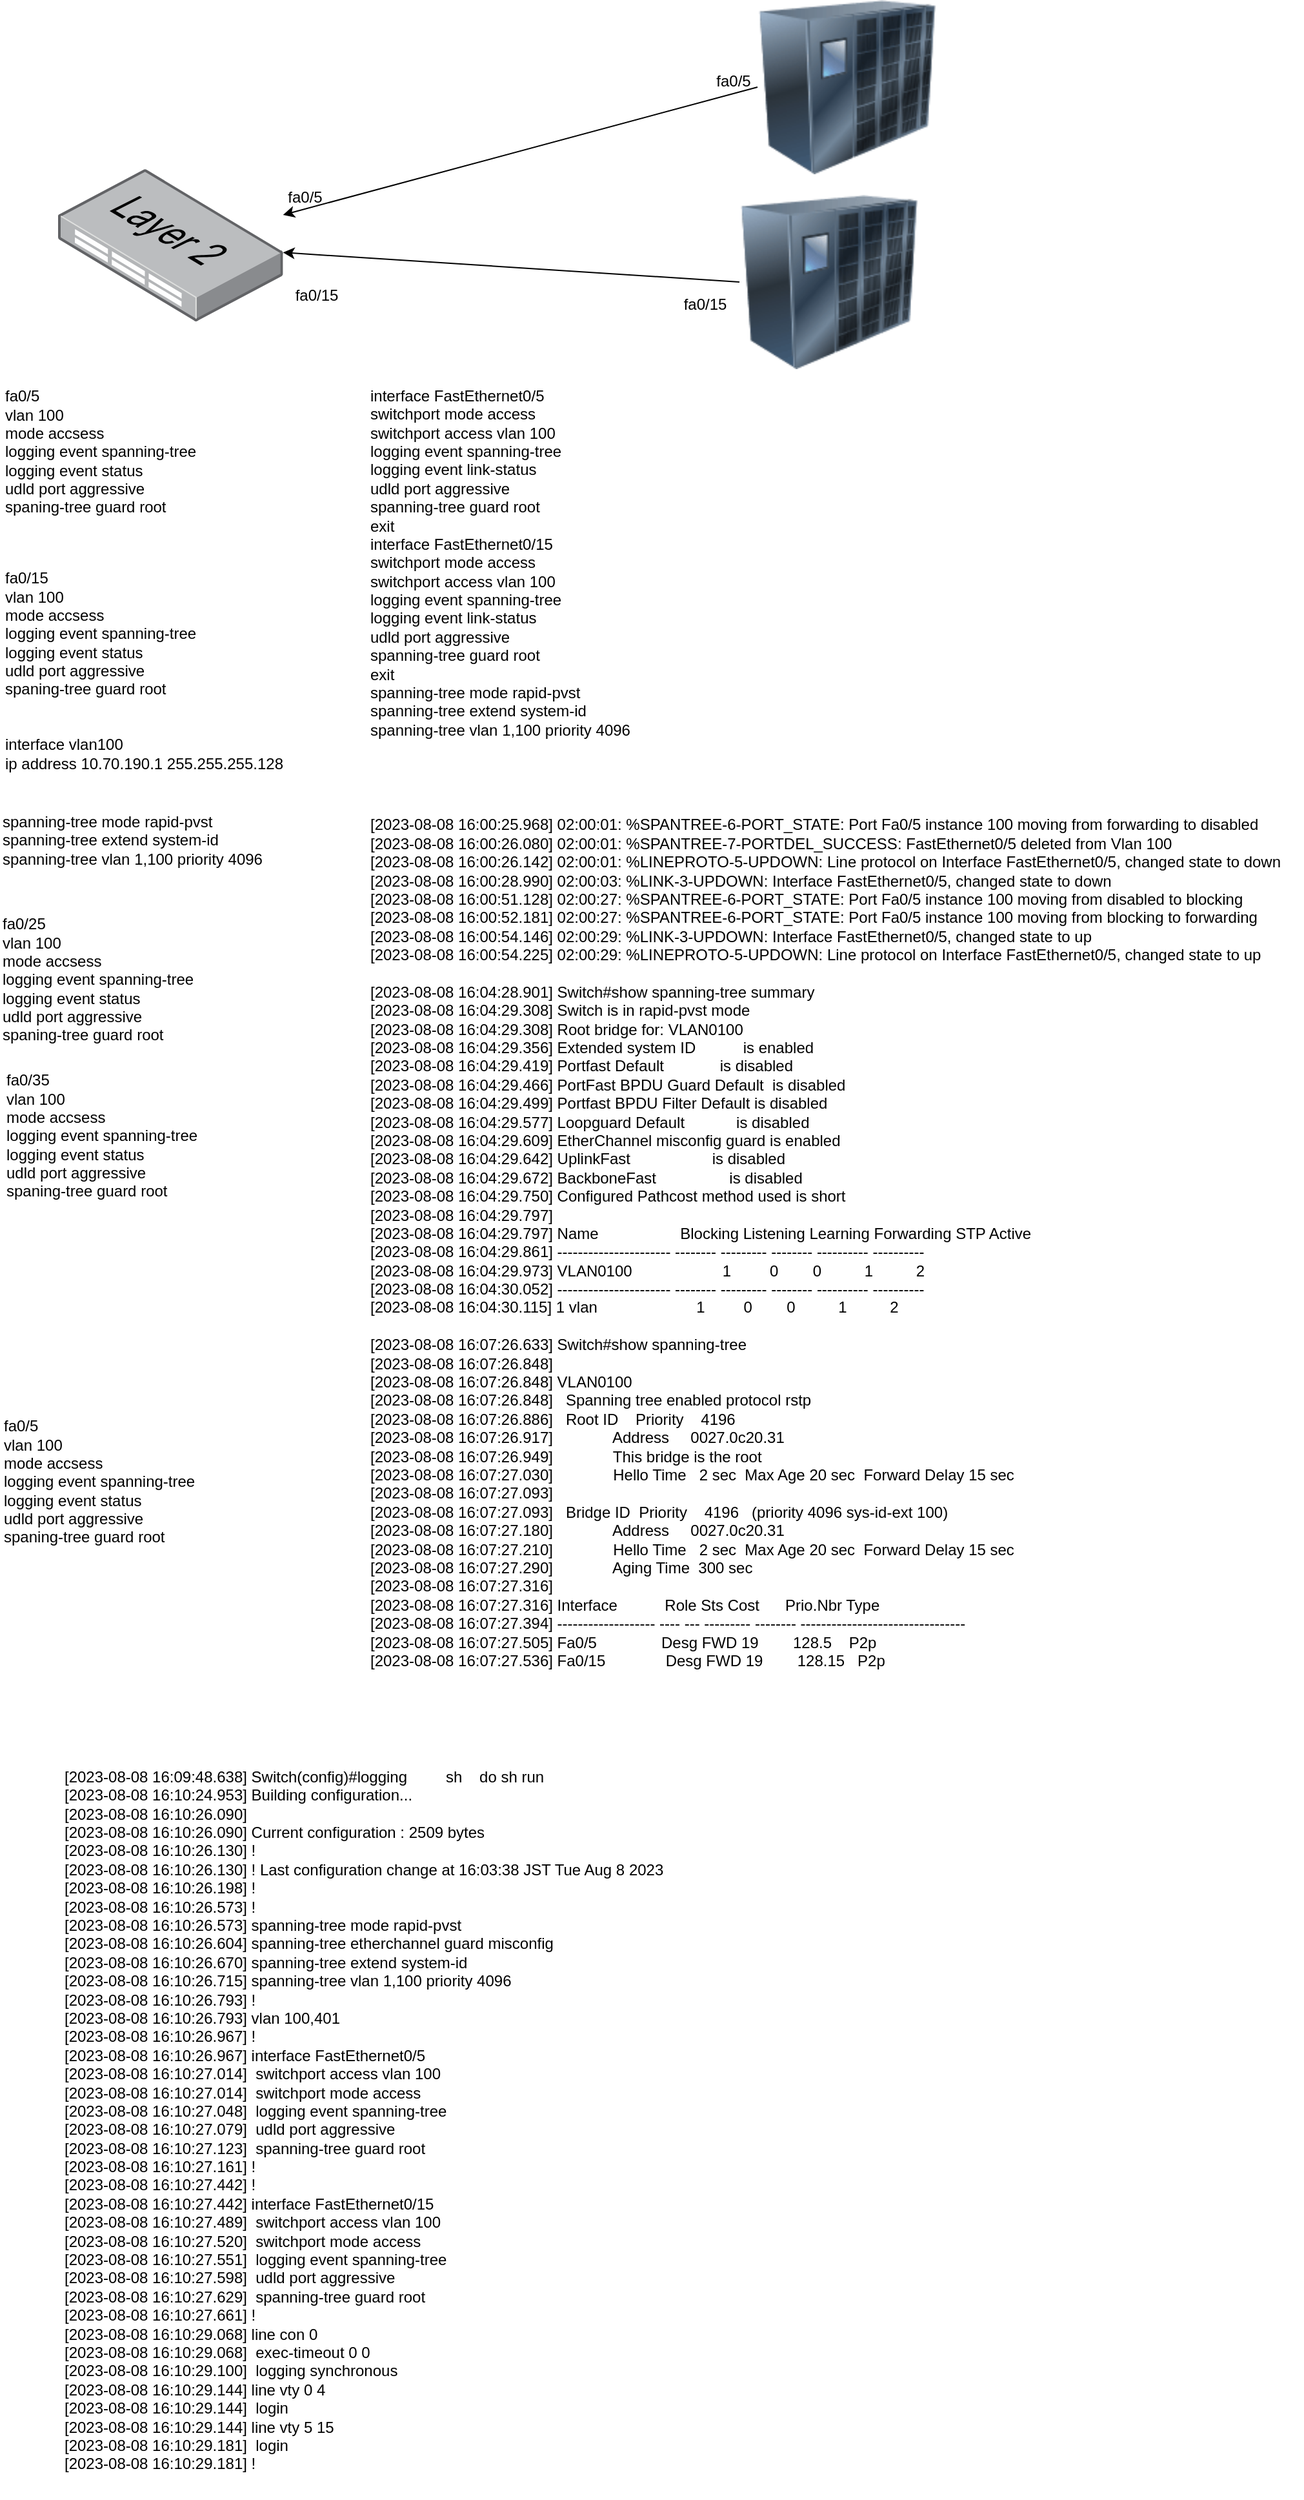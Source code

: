 <mxfile version="21.6.6" type="github">
  <diagram name="ページ1" id="oNyxpO08OiyF5CEFqEO7">
    <mxGraphModel dx="2074" dy="1058" grid="0" gridSize="10" guides="1" tooltips="1" connect="1" arrows="1" fold="1" page="1" pageScale="1" pageWidth="827" pageHeight="1169" math="0" shadow="0">
      <root>
        <mxCell id="0" />
        <mxCell id="1" parent="0" />
        <mxCell id="rc_pYtMj7Cxb_ZD59GfT-1" value="" style="image;points=[];aspect=fixed;html=1;align=center;shadow=0;dashed=0;image=img/lib/allied_telesis/switch/Switch_48_port_L2.svg;" parent="1" vertex="1">
          <mxGeometry x="101" y="148" width="174.32" height="118" as="geometry" />
        </mxCell>
        <mxCell id="rc_pYtMj7Cxb_ZD59GfT-4" value="fa0/5" style="text;html=1;align=center;verticalAlign=middle;resizable=0;points=[];autosize=1;strokeColor=none;fillColor=none;" parent="1" vertex="1">
          <mxGeometry x="269" y="157" width="45" height="26" as="geometry" />
        </mxCell>
        <mxCell id="rc_pYtMj7Cxb_ZD59GfT-5" value="fa0/5" style="text;html=1;align=center;verticalAlign=middle;resizable=0;points=[];autosize=1;strokeColor=none;fillColor=none;" parent="1" vertex="1">
          <mxGeometry x="601" y="67" width="45" height="26" as="geometry" />
        </mxCell>
        <mxCell id="rc_pYtMj7Cxb_ZD59GfT-6" value="fa0/15" style="text;html=1;align=center;verticalAlign=middle;resizable=0;points=[];autosize=1;strokeColor=none;fillColor=none;" parent="1" vertex="1">
          <mxGeometry x="576" y="240" width="51" height="26" as="geometry" />
        </mxCell>
        <mxCell id="rc_pYtMj7Cxb_ZD59GfT-7" value="fa0/15" style="text;html=1;align=center;verticalAlign=middle;resizable=0;points=[];autosize=1;strokeColor=none;fillColor=none;" parent="1" vertex="1">
          <mxGeometry x="275.32" y="233" width="51" height="26" as="geometry" />
        </mxCell>
        <mxCell id="AWA5ZTeRcKUN1QfWkaL_-2" style="rounded=0;orthogonalLoop=1;jettySize=auto;html=1;exitX=0;exitY=0.5;exitDx=0;exitDy=0;" parent="1" source="rc_pYtMj7Cxb_ZD59GfT-8" target="rc_pYtMj7Cxb_ZD59GfT-1" edge="1">
          <mxGeometry relative="1" as="geometry" />
        </mxCell>
        <mxCell id="rc_pYtMj7Cxb_ZD59GfT-8" value="" style="image;html=1;image=img/lib/clip_art/networking/UPS_128x128.png" parent="1" vertex="1">
          <mxGeometry x="643" y="17" width="139" height="135" as="geometry" />
        </mxCell>
        <mxCell id="rc_pYtMj7Cxb_ZD59GfT-9" value="fa0/5&lt;br&gt;vlan 100&lt;br&gt;mode accsess&lt;br&gt;logging event spanning-tree&lt;br&gt;logging event status&lt;br&gt;udld port aggressive&lt;br&gt;spaning-tree guard root&lt;br&gt;" style="text;html=1;align=left;verticalAlign=middle;resizable=0;points=[];autosize=1;strokeColor=none;fillColor=none;" parent="1" vertex="1">
          <mxGeometry x="58" y="310" width="166" height="113" as="geometry" />
        </mxCell>
        <mxCell id="rc_pYtMj7Cxb_ZD59GfT-10" value="fa0/15&lt;br&gt;vlan 100&lt;br&gt;mode accsess&lt;br&gt;logging event spanning-tree&lt;br&gt;logging event status&lt;br&gt;udld port aggressive&lt;br&gt;spaning-tree guard root" style="text;html=1;align=left;verticalAlign=middle;resizable=0;points=[];autosize=1;strokeColor=none;fillColor=none;" parent="1" vertex="1">
          <mxGeometry x="58" y="451" width="166" height="113" as="geometry" />
        </mxCell>
        <mxCell id="rc_pYtMj7Cxb_ZD59GfT-12" value="interface vlan100&lt;br&gt;ip address 10.70.190.1 255.255.255.128" style="text;html=1;align=left;verticalAlign=middle;resizable=0;points=[];autosize=1;strokeColor=none;fillColor=none;" parent="1" vertex="1">
          <mxGeometry x="58" y="580" width="234" height="41" as="geometry" />
        </mxCell>
        <mxCell id="rc_pYtMj7Cxb_ZD59GfT-13" value="spanning-tree mode rapid-pvst&lt;br&gt;spanning-tree extend system-id&lt;br&gt;spanning-tree vlan 1,100 priority 4096" style="text;html=1;align=left;verticalAlign=middle;resizable=0;points=[];autosize=1;strokeColor=none;fillColor=none;" parent="1" vertex="1">
          <mxGeometry x="56.32" y="640" width="219" height="55" as="geometry" />
        </mxCell>
        <mxCell id="rc_pYtMj7Cxb_ZD59GfT-14" value="fa0/25&lt;br&gt;vlan 100&lt;br&gt;mode accsess&lt;br&gt;logging event spanning-tree&lt;br&gt;logging event status&lt;br&gt;udld port aggressive&lt;br&gt;spaning-tree guard root" style="text;html=1;align=left;verticalAlign=middle;resizable=0;points=[];autosize=1;strokeColor=none;fillColor=none;" parent="1" vertex="1">
          <mxGeometry x="56.32" y="719" width="166" height="113" as="geometry" />
        </mxCell>
        <mxCell id="rc_pYtMj7Cxb_ZD59GfT-15" value="fa0/5&lt;br&gt;vlan 100&lt;br&gt;mode accsess&lt;br&gt;logging event spanning-tree&lt;br&gt;logging event status&lt;br&gt;udld port aggressive&lt;br&gt;spaning-tree guard root&lt;br&gt;" style="text;html=1;align=left;verticalAlign=middle;resizable=0;points=[];autosize=1;strokeColor=none;fillColor=none;" parent="1" vertex="1">
          <mxGeometry x="57.16" y="1108" width="166" height="113" as="geometry" />
        </mxCell>
        <mxCell id="rc_pYtMj7Cxb_ZD59GfT-16" value="fa0/35&lt;br&gt;vlan 100&lt;br&gt;mode accsess&lt;br&gt;logging event spanning-tree&lt;br&gt;logging event status&lt;br&gt;udld port aggressive&lt;br&gt;spaning-tree guard root" style="text;html=1;align=left;verticalAlign=middle;resizable=0;points=[];autosize=1;strokeColor=none;fillColor=none;" parent="1" vertex="1">
          <mxGeometry x="58.84" y="840" width="166" height="113" as="geometry" />
        </mxCell>
        <mxCell id="rc_pYtMj7Cxb_ZD59GfT-19" value="&lt;div&gt;interface FastEthernet0/5&lt;/div&gt;&lt;div&gt;switchport mode access&lt;/div&gt;&lt;div&gt;switchport access vlan 100&lt;/div&gt;&lt;div&gt;logging event spanning-tree&lt;/div&gt;&lt;div&gt;logging event link-status&lt;/div&gt;&lt;div&gt;udld port aggressive&lt;/div&gt;&lt;div&gt;spanning-tree guard root&lt;/div&gt;&lt;div&gt;exit&lt;/div&gt;&lt;div&gt;interface FastEthernet0/15&lt;/div&gt;&lt;div&gt;switchport mode access&lt;/div&gt;&lt;div&gt;switchport access vlan 100&lt;/div&gt;&lt;div&gt;logging event spanning-tree&lt;/div&gt;&lt;div&gt;logging event link-status&lt;/div&gt;&lt;div&gt;udld port aggressive&lt;/div&gt;&lt;div&gt;spanning-tree guard root&lt;/div&gt;&lt;div&gt;exit&lt;/div&gt;&lt;div&gt;spanning-tree mode rapid-pvst&lt;/div&gt;&lt;div&gt;spanning-tree extend system-id&lt;/div&gt;&lt;div&gt;spanning-tree vlan 1,100 priority 4096&lt;/div&gt;" style="text;html=1;align=left;verticalAlign=middle;resizable=0;points=[];autosize=1;strokeColor=none;fillColor=none;" parent="1" vertex="1">
          <mxGeometry x="341" y="310" width="219" height="285" as="geometry" />
        </mxCell>
        <mxCell id="AWA5ZTeRcKUN1QfWkaL_-3" style="rounded=0;orthogonalLoop=1;jettySize=auto;html=1;exitX=0;exitY=0.5;exitDx=0;exitDy=0;" parent="1" source="AWA5ZTeRcKUN1QfWkaL_-1" target="rc_pYtMj7Cxb_ZD59GfT-1" edge="1">
          <mxGeometry relative="1" as="geometry" />
        </mxCell>
        <mxCell id="AWA5ZTeRcKUN1QfWkaL_-1" value="" style="image;html=1;image=img/lib/clip_art/networking/UPS_128x128.png" parent="1" vertex="1">
          <mxGeometry x="629" y="168" width="139" height="135" as="geometry" />
        </mxCell>
        <mxCell id="nC0fyLkb2TrGNXtTHal--1" value="&lt;div&gt;[2023-08-08 16:00:25.968] 02:00:01: %SPANTREE-6-PORT_STATE: Port Fa0/5 instance 100 moving from forwarding to disabled&lt;/div&gt;&lt;div&gt;[2023-08-08 16:00:26.080] 02:00:01: %SPANTREE-7-PORTDEL_SUCCESS: FastEthernet0/5 deleted from Vlan 100&lt;/div&gt;&lt;div&gt;[2023-08-08 16:00:26.142] 02:00:01: %LINEPROTO-5-UPDOWN: Line protocol on Interface FastEthernet0/5, changed state to down&lt;/div&gt;&lt;div&gt;[2023-08-08 16:00:28.990] 02:00:03: %LINK-3-UPDOWN: Interface FastEthernet0/5, changed state to down&lt;/div&gt;&lt;div&gt;[2023-08-08 16:00:51.128] 02:00:27: %SPANTREE-6-PORT_STATE: Port Fa0/5 instance 100 moving from disabled to blocking&lt;/div&gt;&lt;div&gt;[2023-08-08 16:00:52.181] 02:00:27: %SPANTREE-6-PORT_STATE: Port Fa0/5 instance 100 moving from blocking to forwarding&lt;/div&gt;&lt;div&gt;[2023-08-08 16:00:54.146] 02:00:29: %LINK-3-UPDOWN: Interface FastEthernet0/5, changed state to up&lt;/div&gt;&lt;div&gt;[2023-08-08 16:00:54.225] 02:00:29: %LINEPROTO-5-UPDOWN: Line protocol on Interface FastEthernet0/5, changed state to up&lt;/div&gt;&lt;div&gt;&lt;br&gt;&lt;/div&gt;&lt;div&gt;[2023-08-08 16:04:28.901] Switch#show spanning-tree summary&amp;nbsp;&lt;/div&gt;&lt;div&gt;[2023-08-08 16:04:29.308] Switch is in rapid-pvst mode&lt;/div&gt;&lt;div&gt;[2023-08-08 16:04:29.308] Root bridge for: VLAN0100&lt;/div&gt;&lt;div&gt;[2023-08-08 16:04:29.356] Extended system ID&amp;nbsp; &amp;nbsp; &amp;nbsp; &amp;nbsp; &amp;nbsp; &amp;nbsp;is enabled&lt;/div&gt;&lt;div&gt;[2023-08-08 16:04:29.419] Portfast Default&amp;nbsp; &amp;nbsp; &amp;nbsp; &amp;nbsp; &amp;nbsp; &amp;nbsp; &amp;nbsp;is disabled&lt;/div&gt;&lt;div&gt;[2023-08-08 16:04:29.466] PortFast BPDU Guard Default&amp;nbsp; is disabled&lt;/div&gt;&lt;div&gt;[2023-08-08 16:04:29.499] Portfast BPDU Filter Default is disabled&lt;/div&gt;&lt;div&gt;[2023-08-08 16:04:29.577] Loopguard Default&amp;nbsp; &amp;nbsp; &amp;nbsp; &amp;nbsp; &amp;nbsp; &amp;nbsp; is disabled&lt;/div&gt;&lt;div&gt;[2023-08-08 16:04:29.609] EtherChannel misconfig guard is enabled&lt;/div&gt;&lt;div&gt;[2023-08-08 16:04:29.642] UplinkFast&amp;nbsp; &amp;nbsp; &amp;nbsp; &amp;nbsp; &amp;nbsp; &amp;nbsp; &amp;nbsp; &amp;nbsp; &amp;nbsp; &amp;nbsp;is disabled&lt;/div&gt;&lt;div&gt;[2023-08-08 16:04:29.672] BackboneFast&amp;nbsp; &amp;nbsp; &amp;nbsp; &amp;nbsp; &amp;nbsp; &amp;nbsp; &amp;nbsp; &amp;nbsp; &amp;nbsp;is disabled&lt;/div&gt;&lt;div&gt;[2023-08-08 16:04:29.750] Configured Pathcost method used is short&lt;/div&gt;&lt;div&gt;[2023-08-08 16:04:29.797]&amp;nbsp;&lt;/div&gt;&lt;div&gt;[2023-08-08 16:04:29.797] Name&amp;nbsp; &amp;nbsp; &amp;nbsp; &amp;nbsp; &amp;nbsp; &amp;nbsp; &amp;nbsp; &amp;nbsp; &amp;nbsp; &amp;nbsp;Blocking Listening Learning Forwarding STP Active&lt;/div&gt;&lt;div&gt;[2023-08-08 16:04:29.861] ---------------------- -------- --------- -------- ---------- ----------&lt;/div&gt;&lt;div&gt;[2023-08-08 16:04:29.973] VLAN0100&amp;nbsp; &amp;nbsp; &amp;nbsp; &amp;nbsp; &amp;nbsp; &amp;nbsp; &amp;nbsp; &amp;nbsp; &amp;nbsp; &amp;nbsp; &amp;nbsp;1&amp;nbsp; &amp;nbsp; &amp;nbsp; &amp;nbsp; &amp;nbsp;0&amp;nbsp; &amp;nbsp; &amp;nbsp; &amp;nbsp; 0&amp;nbsp; &amp;nbsp; &amp;nbsp; &amp;nbsp; &amp;nbsp; 1&amp;nbsp; &amp;nbsp; &amp;nbsp; &amp;nbsp; &amp;nbsp; 2&lt;/div&gt;&lt;div&gt;[2023-08-08 16:04:30.052] ---------------------- -------- --------- -------- ---------- ----------&lt;/div&gt;&lt;div&gt;[2023-08-08 16:04:30.115] 1 vlan&amp;nbsp; &amp;nbsp; &amp;nbsp; &amp;nbsp; &amp;nbsp; &amp;nbsp; &amp;nbsp; &amp;nbsp; &amp;nbsp; &amp;nbsp; &amp;nbsp; &amp;nbsp;1&amp;nbsp; &amp;nbsp; &amp;nbsp; &amp;nbsp; &amp;nbsp;0&amp;nbsp; &amp;nbsp; &amp;nbsp; &amp;nbsp; 0&amp;nbsp; &amp;nbsp; &amp;nbsp; &amp;nbsp; &amp;nbsp; 1&amp;nbsp; &amp;nbsp; &amp;nbsp; &amp;nbsp; &amp;nbsp; 2&lt;/div&gt;&lt;div&gt;&lt;br&gt;&lt;/div&gt;&lt;div&gt;[2023-08-08 16:07:26.633] Switch#show spanning-tree&amp;nbsp;&lt;/div&gt;&lt;div&gt;[2023-08-08 16:07:26.848]&amp;nbsp;&lt;/div&gt;&lt;div&gt;[2023-08-08 16:07:26.848] VLAN0100&lt;/div&gt;&lt;div&gt;[2023-08-08 16:07:26.848]&amp;nbsp; &amp;nbsp;Spanning tree enabled protocol rstp&lt;/div&gt;&lt;div&gt;[2023-08-08 16:07:26.886]&amp;nbsp; &amp;nbsp;Root ID&amp;nbsp; &amp;nbsp; Priority&amp;nbsp; &amp;nbsp; 4196&lt;/div&gt;&lt;div&gt;[2023-08-08 16:07:26.917]&amp;nbsp; &amp;nbsp; &amp;nbsp; &amp;nbsp; &amp;nbsp; &amp;nbsp; &amp;nbsp; Address&amp;nbsp; &amp;nbsp; &amp;nbsp;0027.0c20.31&lt;/div&gt;&lt;div&gt;[2023-08-08 16:07:26.949]&amp;nbsp; &amp;nbsp; &amp;nbsp; &amp;nbsp; &amp;nbsp; &amp;nbsp; &amp;nbsp; This bridge is the root&lt;/div&gt;&lt;div&gt;[2023-08-08 16:07:27.030]&amp;nbsp; &amp;nbsp; &amp;nbsp; &amp;nbsp; &amp;nbsp; &amp;nbsp; &amp;nbsp; Hello Time&amp;nbsp; &amp;nbsp;2 sec&amp;nbsp; Max Age 20 sec&amp;nbsp; Forward Delay 15 sec&lt;/div&gt;&lt;div&gt;[2023-08-08 16:07:27.093]&amp;nbsp;&lt;/div&gt;&lt;div&gt;[2023-08-08 16:07:27.093]&amp;nbsp; &amp;nbsp;Bridge ID&amp;nbsp; Priority&amp;nbsp; &amp;nbsp; 4196&amp;nbsp; &amp;nbsp;(priority 4096 sys-id-ext 100)&lt;/div&gt;&lt;div&gt;[2023-08-08 16:07:27.180]&amp;nbsp; &amp;nbsp; &amp;nbsp; &amp;nbsp; &amp;nbsp; &amp;nbsp; &amp;nbsp; Address&amp;nbsp; &amp;nbsp; &amp;nbsp;0027.0c20.31&lt;/div&gt;&lt;div&gt;[2023-08-08 16:07:27.210]&amp;nbsp; &amp;nbsp; &amp;nbsp; &amp;nbsp; &amp;nbsp; &amp;nbsp; &amp;nbsp; Hello Time&amp;nbsp; &amp;nbsp;2 sec&amp;nbsp; Max Age 20 sec&amp;nbsp; Forward Delay 15 sec&lt;/div&gt;&lt;div&gt;[2023-08-08 16:07:27.290]&amp;nbsp; &amp;nbsp; &amp;nbsp; &amp;nbsp; &amp;nbsp; &amp;nbsp; &amp;nbsp; Aging Time&amp;nbsp; 300 sec&lt;/div&gt;&lt;div&gt;[2023-08-08 16:07:27.316]&amp;nbsp;&lt;/div&gt;&lt;div&gt;[2023-08-08 16:07:27.316] Interface&amp;nbsp; &amp;nbsp; &amp;nbsp; &amp;nbsp; &amp;nbsp; &amp;nbsp;Role Sts Cost&amp;nbsp; &amp;nbsp; &amp;nbsp; Prio.Nbr Type&lt;/div&gt;&lt;div&gt;[2023-08-08 16:07:27.394] ------------------- ---- --- --------- -------- --------------------------------&lt;/div&gt;&lt;div&gt;[2023-08-08 16:07:27.505] Fa0/5&amp;nbsp; &amp;nbsp; &amp;nbsp; &amp;nbsp; &amp;nbsp; &amp;nbsp; &amp;nbsp; &amp;nbsp;Desg FWD 19&amp;nbsp; &amp;nbsp; &amp;nbsp; &amp;nbsp; 128.5&amp;nbsp; &amp;nbsp; P2p&amp;nbsp;&lt;/div&gt;&lt;div&gt;[2023-08-08 16:07:27.536] Fa0/15&amp;nbsp; &amp;nbsp; &amp;nbsp; &amp;nbsp; &amp;nbsp; &amp;nbsp; &amp;nbsp; Desg FWD 19&amp;nbsp; &amp;nbsp; &amp;nbsp; &amp;nbsp; 128.15&amp;nbsp; &amp;nbsp;P2p&amp;nbsp;&lt;/div&gt;&lt;div&gt;&lt;br&gt;&lt;/div&gt;" style="text;html=1;align=left;verticalAlign=middle;resizable=0;points=[];autosize=1;strokeColor=none;fillColor=none;" parent="1" vertex="1">
          <mxGeometry x="341" y="642" width="724" height="689" as="geometry" />
        </mxCell>
        <mxCell id="FxtgmUwDAM-0xm9ztwbg-1" value="&lt;div&gt;&lt;div&gt;[2023-08-08 16:09:48.638] Switch(config)#logging&amp;nbsp; &amp;nbsp; &amp;nbsp; &amp;nbsp; &amp;nbsp;sh&amp;nbsp; &amp;nbsp; do sh run&lt;/div&gt;&lt;div&gt;[2023-08-08 16:10:24.953] Building configuration...&lt;/div&gt;&lt;div&gt;[2023-08-08 16:10:26.090]&amp;nbsp;&lt;/div&gt;&lt;div&gt;[2023-08-08 16:10:26.090] Current configuration : 2509 bytes&lt;/div&gt;&lt;div&gt;[2023-08-08 16:10:26.130] !&lt;/div&gt;&lt;div&gt;[2023-08-08 16:10:26.130] ! Last configuration change at 16:03:38 JST Tue Aug 8 2023&lt;/div&gt;&lt;div&gt;[2023-08-08 16:10:26.198] !&lt;/div&gt;&lt;div&gt;[2023-08-08 16:10:26.573] !&lt;/div&gt;&lt;div&gt;[2023-08-08 16:10:26.573] spanning-tree mode rapid-pvst&lt;/div&gt;&lt;div&gt;[2023-08-08 16:10:26.604] spanning-tree etherchannel guard misconfig&lt;/div&gt;&lt;div&gt;[2023-08-08 16:10:26.670] spanning-tree extend system-id&lt;/div&gt;&lt;div&gt;[2023-08-08 16:10:26.715] spanning-tree vlan 1,100 priority 4096&lt;/div&gt;&lt;div&gt;[2023-08-08 16:10:26.793] !&lt;/div&gt;&lt;div&gt;[2023-08-08 16:10:26.793] vlan 100,401&amp;nbsp;&lt;/div&gt;&lt;div&gt;[2023-08-08 16:10:26.967] !&lt;/div&gt;&lt;div&gt;[2023-08-08 16:10:26.967] interface FastEthernet0/5&lt;/div&gt;&lt;div&gt;[2023-08-08 16:10:27.014]&amp;nbsp; switchport access vlan 100&lt;/div&gt;&lt;div&gt;[2023-08-08 16:10:27.014]&amp;nbsp; switchport mode access&lt;/div&gt;&lt;div&gt;[2023-08-08 16:10:27.048]&amp;nbsp; logging event spanning-tree&lt;/div&gt;&lt;div&gt;[2023-08-08 16:10:27.079]&amp;nbsp; udld port aggressive&lt;/div&gt;&lt;div&gt;[2023-08-08 16:10:27.123]&amp;nbsp; spanning-tree guard root&lt;/div&gt;&lt;div&gt;[2023-08-08 16:10:27.161] !&lt;/div&gt;&lt;div&gt;[2023-08-08 16:10:27.442] !&lt;/div&gt;&lt;div&gt;[2023-08-08 16:10:27.442] interface FastEthernet0/15&lt;/div&gt;&lt;div&gt;[2023-08-08 16:10:27.489]&amp;nbsp; switchport access vlan 100&lt;/div&gt;&lt;div&gt;[2023-08-08 16:10:27.520]&amp;nbsp; switchport mode access&lt;/div&gt;&lt;div&gt;[2023-08-08 16:10:27.551]&amp;nbsp; logging event spanning-tree&lt;/div&gt;&lt;div&gt;[2023-08-08 16:10:27.598]&amp;nbsp; udld port aggressive&lt;/div&gt;&lt;div&gt;[2023-08-08 16:10:27.629]&amp;nbsp; spanning-tree guard root&lt;/div&gt;&lt;div&gt;[2023-08-08 16:10:27.661] !&lt;/div&gt;&lt;div&gt;[2023-08-08 16:10:29.068] line con 0&lt;/div&gt;&lt;div&gt;[2023-08-08 16:10:29.068]&amp;nbsp; exec-timeout 0 0&lt;/div&gt;&lt;div&gt;[2023-08-08 16:10:29.100]&amp;nbsp; logging synchronous&lt;/div&gt;&lt;div&gt;[2023-08-08 16:10:29.144] line vty 0 4&lt;/div&gt;&lt;div&gt;[2023-08-08 16:10:29.144]&amp;nbsp; login&lt;/div&gt;&lt;div&gt;[2023-08-08 16:10:29.144] line vty 5 15&lt;/div&gt;&lt;div&gt;[2023-08-08 16:10:29.181]&amp;nbsp; login&lt;/div&gt;&lt;div&gt;[2023-08-08 16:10:29.181] !&lt;/div&gt;&lt;/div&gt;&lt;div&gt;&lt;br&gt;&lt;/div&gt;" style="text;html=1;align=left;verticalAlign=middle;resizable=0;points=[];autosize=1;strokeColor=none;fillColor=none;" vertex="1" parent="1">
          <mxGeometry x="104" y="1380" width="482" height="573" as="geometry" />
        </mxCell>
      </root>
    </mxGraphModel>
  </diagram>
</mxfile>
